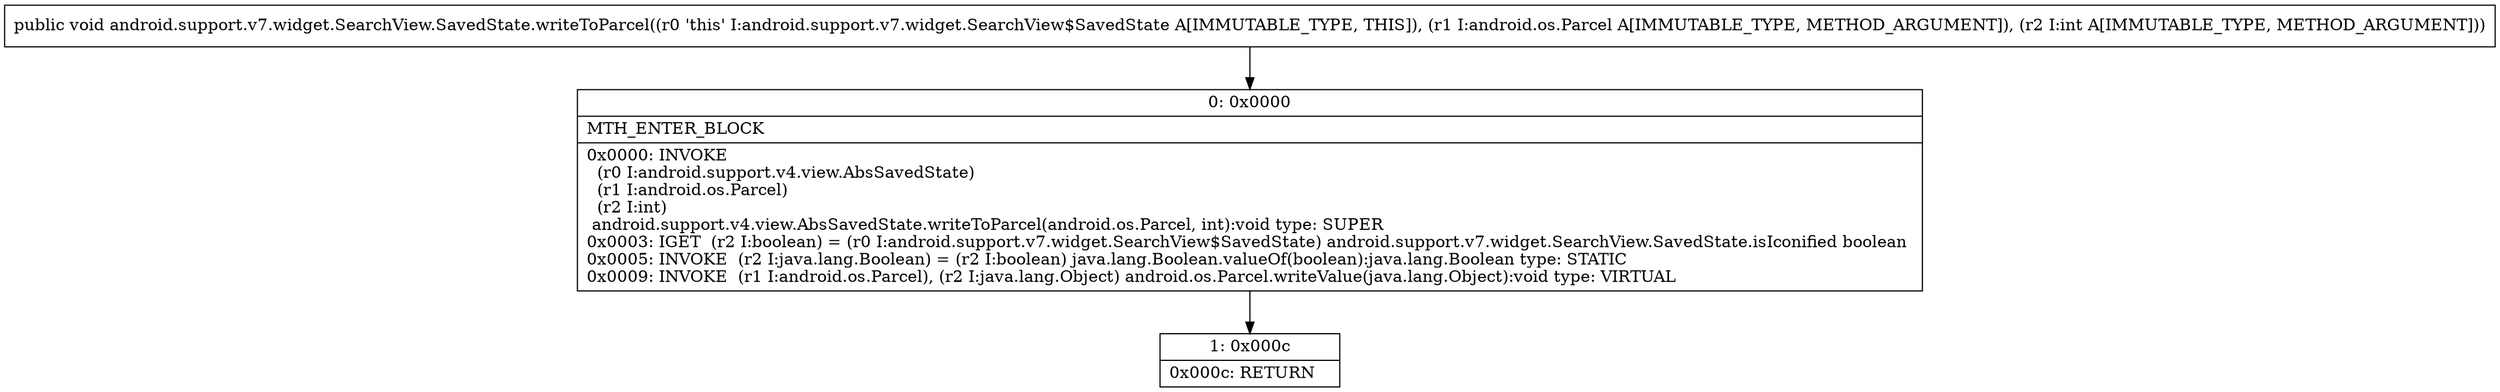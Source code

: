 digraph "CFG forandroid.support.v7.widget.SearchView.SavedState.writeToParcel(Landroid\/os\/Parcel;I)V" {
Node_0 [shape=record,label="{0\:\ 0x0000|MTH_ENTER_BLOCK\l|0x0000: INVOKE  \l  (r0 I:android.support.v4.view.AbsSavedState)\l  (r1 I:android.os.Parcel)\l  (r2 I:int)\l android.support.v4.view.AbsSavedState.writeToParcel(android.os.Parcel, int):void type: SUPER \l0x0003: IGET  (r2 I:boolean) = (r0 I:android.support.v7.widget.SearchView$SavedState) android.support.v7.widget.SearchView.SavedState.isIconified boolean \l0x0005: INVOKE  (r2 I:java.lang.Boolean) = (r2 I:boolean) java.lang.Boolean.valueOf(boolean):java.lang.Boolean type: STATIC \l0x0009: INVOKE  (r1 I:android.os.Parcel), (r2 I:java.lang.Object) android.os.Parcel.writeValue(java.lang.Object):void type: VIRTUAL \l}"];
Node_1 [shape=record,label="{1\:\ 0x000c|0x000c: RETURN   \l}"];
MethodNode[shape=record,label="{public void android.support.v7.widget.SearchView.SavedState.writeToParcel((r0 'this' I:android.support.v7.widget.SearchView$SavedState A[IMMUTABLE_TYPE, THIS]), (r1 I:android.os.Parcel A[IMMUTABLE_TYPE, METHOD_ARGUMENT]), (r2 I:int A[IMMUTABLE_TYPE, METHOD_ARGUMENT])) }"];
MethodNode -> Node_0;
Node_0 -> Node_1;
}

